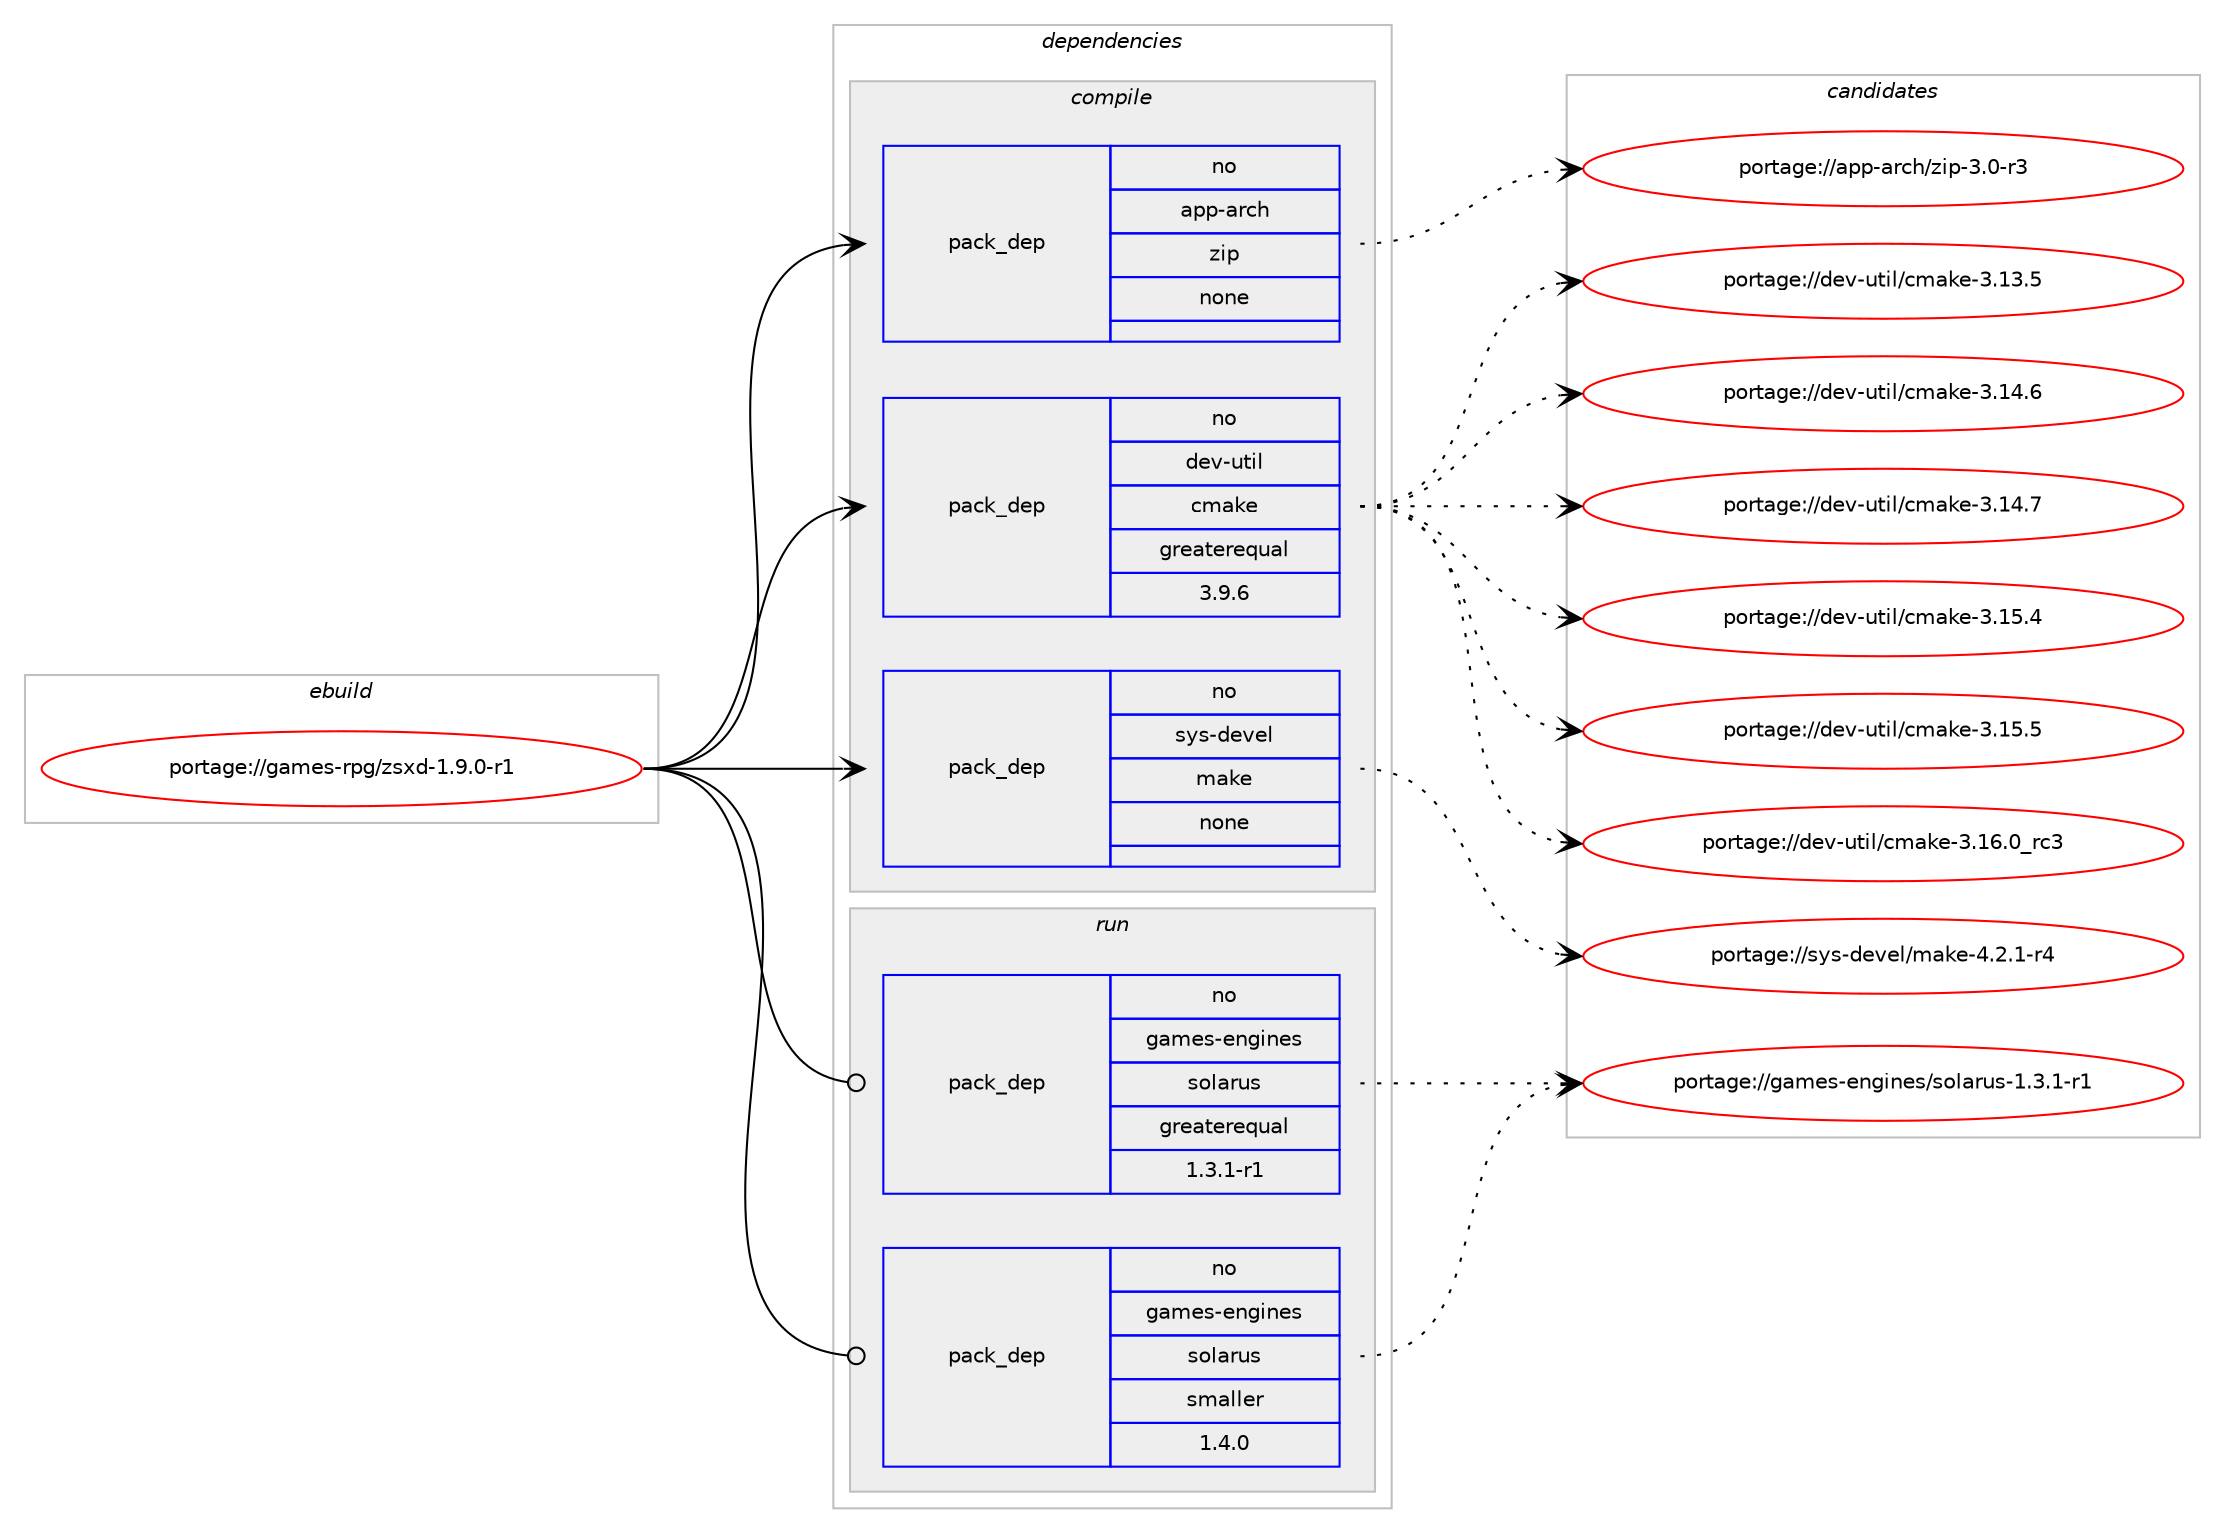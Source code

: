 digraph prolog {

# *************
# Graph options
# *************

newrank=true;
concentrate=true;
compound=true;
graph [rankdir=LR,fontname=Helvetica,fontsize=10,ranksep=1.5];#, ranksep=2.5, nodesep=0.2];
edge  [arrowhead=vee];
node  [fontname=Helvetica,fontsize=10];

# **********
# The ebuild
# **********

subgraph cluster_leftcol {
color=gray;
rank=same;
label=<<i>ebuild</i>>;
id [label="portage://games-rpg/zsxd-1.9.0-r1", color=red, width=4, href="../games-rpg/zsxd-1.9.0-r1.svg"];
}

# ****************
# The dependencies
# ****************

subgraph cluster_midcol {
color=gray;
label=<<i>dependencies</i>>;
subgraph cluster_compile {
fillcolor="#eeeeee";
style=filled;
label=<<i>compile</i>>;
subgraph pack198266 {
dependency275929 [label=<<TABLE BORDER="0" CELLBORDER="1" CELLSPACING="0" CELLPADDING="4" WIDTH="220"><TR><TD ROWSPAN="6" CELLPADDING="30">pack_dep</TD></TR><TR><TD WIDTH="110">no</TD></TR><TR><TD>app-arch</TD></TR><TR><TD>zip</TD></TR><TR><TD>none</TD></TR><TR><TD></TD></TR></TABLE>>, shape=none, color=blue];
}
id:e -> dependency275929:w [weight=20,style="solid",arrowhead="vee"];
subgraph pack198267 {
dependency275930 [label=<<TABLE BORDER="0" CELLBORDER="1" CELLSPACING="0" CELLPADDING="4" WIDTH="220"><TR><TD ROWSPAN="6" CELLPADDING="30">pack_dep</TD></TR><TR><TD WIDTH="110">no</TD></TR><TR><TD>dev-util</TD></TR><TR><TD>cmake</TD></TR><TR><TD>greaterequal</TD></TR><TR><TD>3.9.6</TD></TR></TABLE>>, shape=none, color=blue];
}
id:e -> dependency275930:w [weight=20,style="solid",arrowhead="vee"];
subgraph pack198268 {
dependency275931 [label=<<TABLE BORDER="0" CELLBORDER="1" CELLSPACING="0" CELLPADDING="4" WIDTH="220"><TR><TD ROWSPAN="6" CELLPADDING="30">pack_dep</TD></TR><TR><TD WIDTH="110">no</TD></TR><TR><TD>sys-devel</TD></TR><TR><TD>make</TD></TR><TR><TD>none</TD></TR><TR><TD></TD></TR></TABLE>>, shape=none, color=blue];
}
id:e -> dependency275931:w [weight=20,style="solid",arrowhead="vee"];
}
subgraph cluster_compileandrun {
fillcolor="#eeeeee";
style=filled;
label=<<i>compile and run</i>>;
}
subgraph cluster_run {
fillcolor="#eeeeee";
style=filled;
label=<<i>run</i>>;
subgraph pack198269 {
dependency275932 [label=<<TABLE BORDER="0" CELLBORDER="1" CELLSPACING="0" CELLPADDING="4" WIDTH="220"><TR><TD ROWSPAN="6" CELLPADDING="30">pack_dep</TD></TR><TR><TD WIDTH="110">no</TD></TR><TR><TD>games-engines</TD></TR><TR><TD>solarus</TD></TR><TR><TD>greaterequal</TD></TR><TR><TD>1.3.1-r1</TD></TR></TABLE>>, shape=none, color=blue];
}
id:e -> dependency275932:w [weight=20,style="solid",arrowhead="odot"];
subgraph pack198270 {
dependency275933 [label=<<TABLE BORDER="0" CELLBORDER="1" CELLSPACING="0" CELLPADDING="4" WIDTH="220"><TR><TD ROWSPAN="6" CELLPADDING="30">pack_dep</TD></TR><TR><TD WIDTH="110">no</TD></TR><TR><TD>games-engines</TD></TR><TR><TD>solarus</TD></TR><TR><TD>smaller</TD></TR><TR><TD>1.4.0</TD></TR></TABLE>>, shape=none, color=blue];
}
id:e -> dependency275933:w [weight=20,style="solid",arrowhead="odot"];
}
}

# **************
# The candidates
# **************

subgraph cluster_choices {
rank=same;
color=gray;
label=<<i>candidates</i>>;

subgraph choice198266 {
color=black;
nodesep=1;
choiceportage9711211245971149910447122105112455146484511451 [label="portage://app-arch/zip-3.0-r3", color=red, width=4,href="../app-arch/zip-3.0-r3.svg"];
dependency275929:e -> choiceportage9711211245971149910447122105112455146484511451:w [style=dotted,weight="100"];
}
subgraph choice198267 {
color=black;
nodesep=1;
choiceportage1001011184511711610510847991099710710145514649514653 [label="portage://dev-util/cmake-3.13.5", color=red, width=4,href="../dev-util/cmake-3.13.5.svg"];
choiceportage1001011184511711610510847991099710710145514649524654 [label="portage://dev-util/cmake-3.14.6", color=red, width=4,href="../dev-util/cmake-3.14.6.svg"];
choiceportage1001011184511711610510847991099710710145514649524655 [label="portage://dev-util/cmake-3.14.7", color=red, width=4,href="../dev-util/cmake-3.14.7.svg"];
choiceportage1001011184511711610510847991099710710145514649534652 [label="portage://dev-util/cmake-3.15.4", color=red, width=4,href="../dev-util/cmake-3.15.4.svg"];
choiceportage1001011184511711610510847991099710710145514649534653 [label="portage://dev-util/cmake-3.15.5", color=red, width=4,href="../dev-util/cmake-3.15.5.svg"];
choiceportage1001011184511711610510847991099710710145514649544648951149951 [label="portage://dev-util/cmake-3.16.0_rc3", color=red, width=4,href="../dev-util/cmake-3.16.0_rc3.svg"];
dependency275930:e -> choiceportage1001011184511711610510847991099710710145514649514653:w [style=dotted,weight="100"];
dependency275930:e -> choiceportage1001011184511711610510847991099710710145514649524654:w [style=dotted,weight="100"];
dependency275930:e -> choiceportage1001011184511711610510847991099710710145514649524655:w [style=dotted,weight="100"];
dependency275930:e -> choiceportage1001011184511711610510847991099710710145514649534652:w [style=dotted,weight="100"];
dependency275930:e -> choiceportage1001011184511711610510847991099710710145514649534653:w [style=dotted,weight="100"];
dependency275930:e -> choiceportage1001011184511711610510847991099710710145514649544648951149951:w [style=dotted,weight="100"];
}
subgraph choice198268 {
color=black;
nodesep=1;
choiceportage1151211154510010111810110847109971071014552465046494511452 [label="portage://sys-devel/make-4.2.1-r4", color=red, width=4,href="../sys-devel/make-4.2.1-r4.svg"];
dependency275931:e -> choiceportage1151211154510010111810110847109971071014552465046494511452:w [style=dotted,weight="100"];
}
subgraph choice198269 {
color=black;
nodesep=1;
choiceportage103971091011154510111010310511010111547115111108971141171154549465146494511449 [label="portage://games-engines/solarus-1.3.1-r1", color=red, width=4,href="../games-engines/solarus-1.3.1-r1.svg"];
dependency275932:e -> choiceportage103971091011154510111010310511010111547115111108971141171154549465146494511449:w [style=dotted,weight="100"];
}
subgraph choice198270 {
color=black;
nodesep=1;
choiceportage103971091011154510111010310511010111547115111108971141171154549465146494511449 [label="portage://games-engines/solarus-1.3.1-r1", color=red, width=4,href="../games-engines/solarus-1.3.1-r1.svg"];
dependency275933:e -> choiceportage103971091011154510111010310511010111547115111108971141171154549465146494511449:w [style=dotted,weight="100"];
}
}

}
